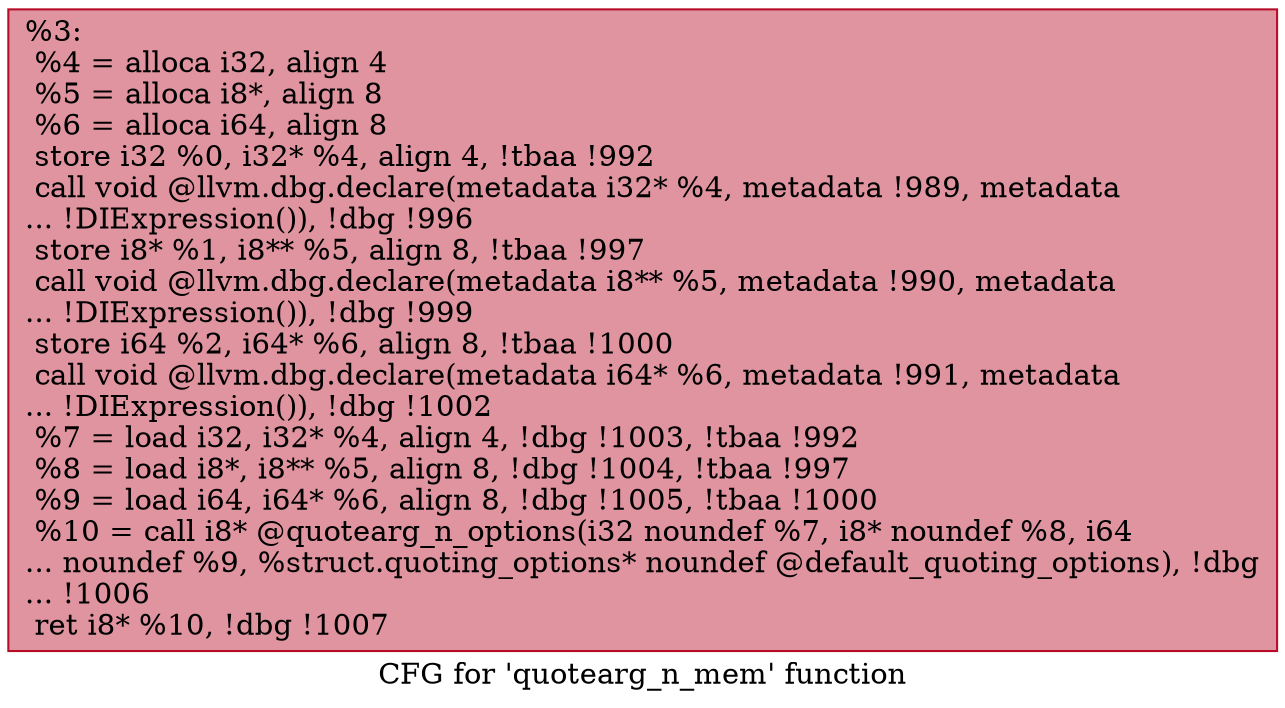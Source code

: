 digraph "CFG for 'quotearg_n_mem' function" {
	label="CFG for 'quotearg_n_mem' function";

	Node0xbc32d0 [shape=record,color="#b70d28ff", style=filled, fillcolor="#b70d2870",label="{%3:\l  %4 = alloca i32, align 4\l  %5 = alloca i8*, align 8\l  %6 = alloca i64, align 8\l  store i32 %0, i32* %4, align 4, !tbaa !992\l  call void @llvm.dbg.declare(metadata i32* %4, metadata !989, metadata\l... !DIExpression()), !dbg !996\l  store i8* %1, i8** %5, align 8, !tbaa !997\l  call void @llvm.dbg.declare(metadata i8** %5, metadata !990, metadata\l... !DIExpression()), !dbg !999\l  store i64 %2, i64* %6, align 8, !tbaa !1000\l  call void @llvm.dbg.declare(metadata i64* %6, metadata !991, metadata\l... !DIExpression()), !dbg !1002\l  %7 = load i32, i32* %4, align 4, !dbg !1003, !tbaa !992\l  %8 = load i8*, i8** %5, align 8, !dbg !1004, !tbaa !997\l  %9 = load i64, i64* %6, align 8, !dbg !1005, !tbaa !1000\l  %10 = call i8* @quotearg_n_options(i32 noundef %7, i8* noundef %8, i64\l... noundef %9, %struct.quoting_options* noundef @default_quoting_options), !dbg\l... !1006\l  ret i8* %10, !dbg !1007\l}"];
}
